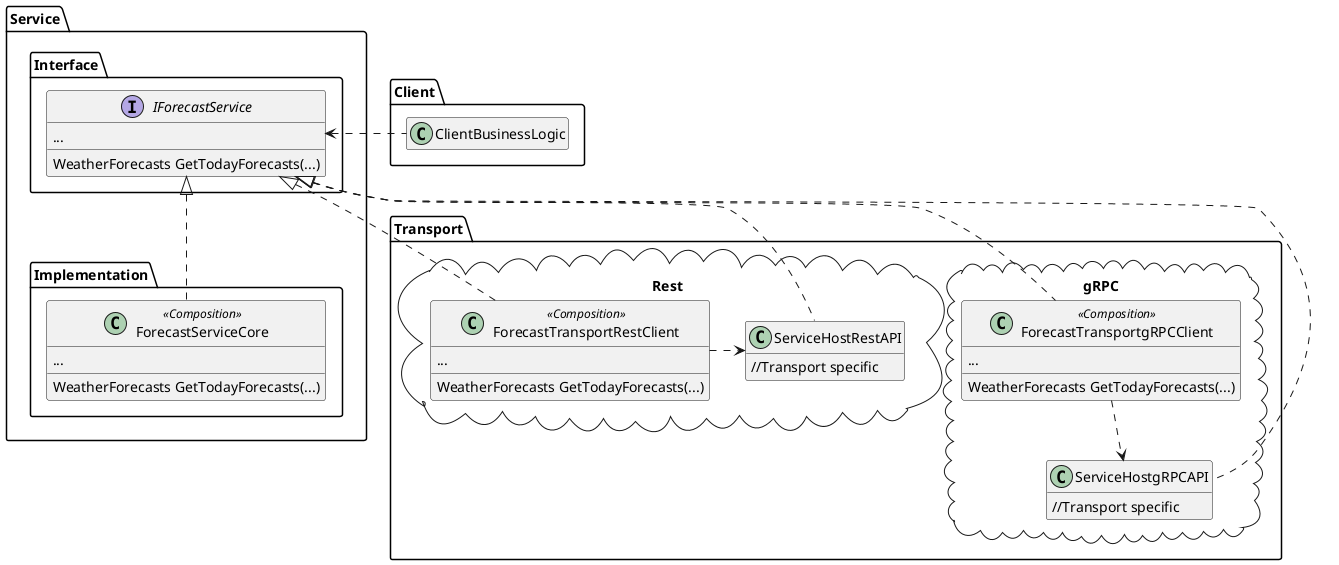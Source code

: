 @startuml Transport separation concept 

package Client
{
    class ClientBusinessLogic
    {

    }
}

package Service.Interface
{
    interface IForecastService
    {
        WeatherForecasts GetTodayForecasts(...)
        ...
    }
}

package Transport.gRPC <<Cloud>>
{
    class ForecastTransportgRPCClient <<Composition>>
    {
        WeatherForecasts GetTodayForecasts(...)
        ...
    }

    class ServiceHostgRPCAPI
    {
        //Transport specific
    }
}

package Transport.Rest <<Cloud>>
{
    class ForecastTransportRestClient <<Composition>>
    {
        WeatherForecasts GetTodayForecasts(...)
        ...
    }

    class ServiceHostRestAPI
    {
        //Transport specific
    }
}

package Service.Implementation
{
    class ForecastServiceCore <<Composition>>
    {
        WeatherForecasts GetTodayForecasts(...)
        ...
    }
}

ClientBusinessLogic .left.> IForecastService
ForecastServiceCore .up.|> IForecastService

ForecastTransportgRPCClient .left.|> IForecastService
ForecastTransportgRPCClient .down.> ServiceHostgRPCAPI
ServiceHostgRPCAPI .left.|> IForecastService

ForecastTransportRestClient .up.|> IForecastService
ForecastTransportRestClient .right.> ServiceHostRestAPI
ServiceHostRestAPI .up.|> IForecastService

hide empty members
@enduml